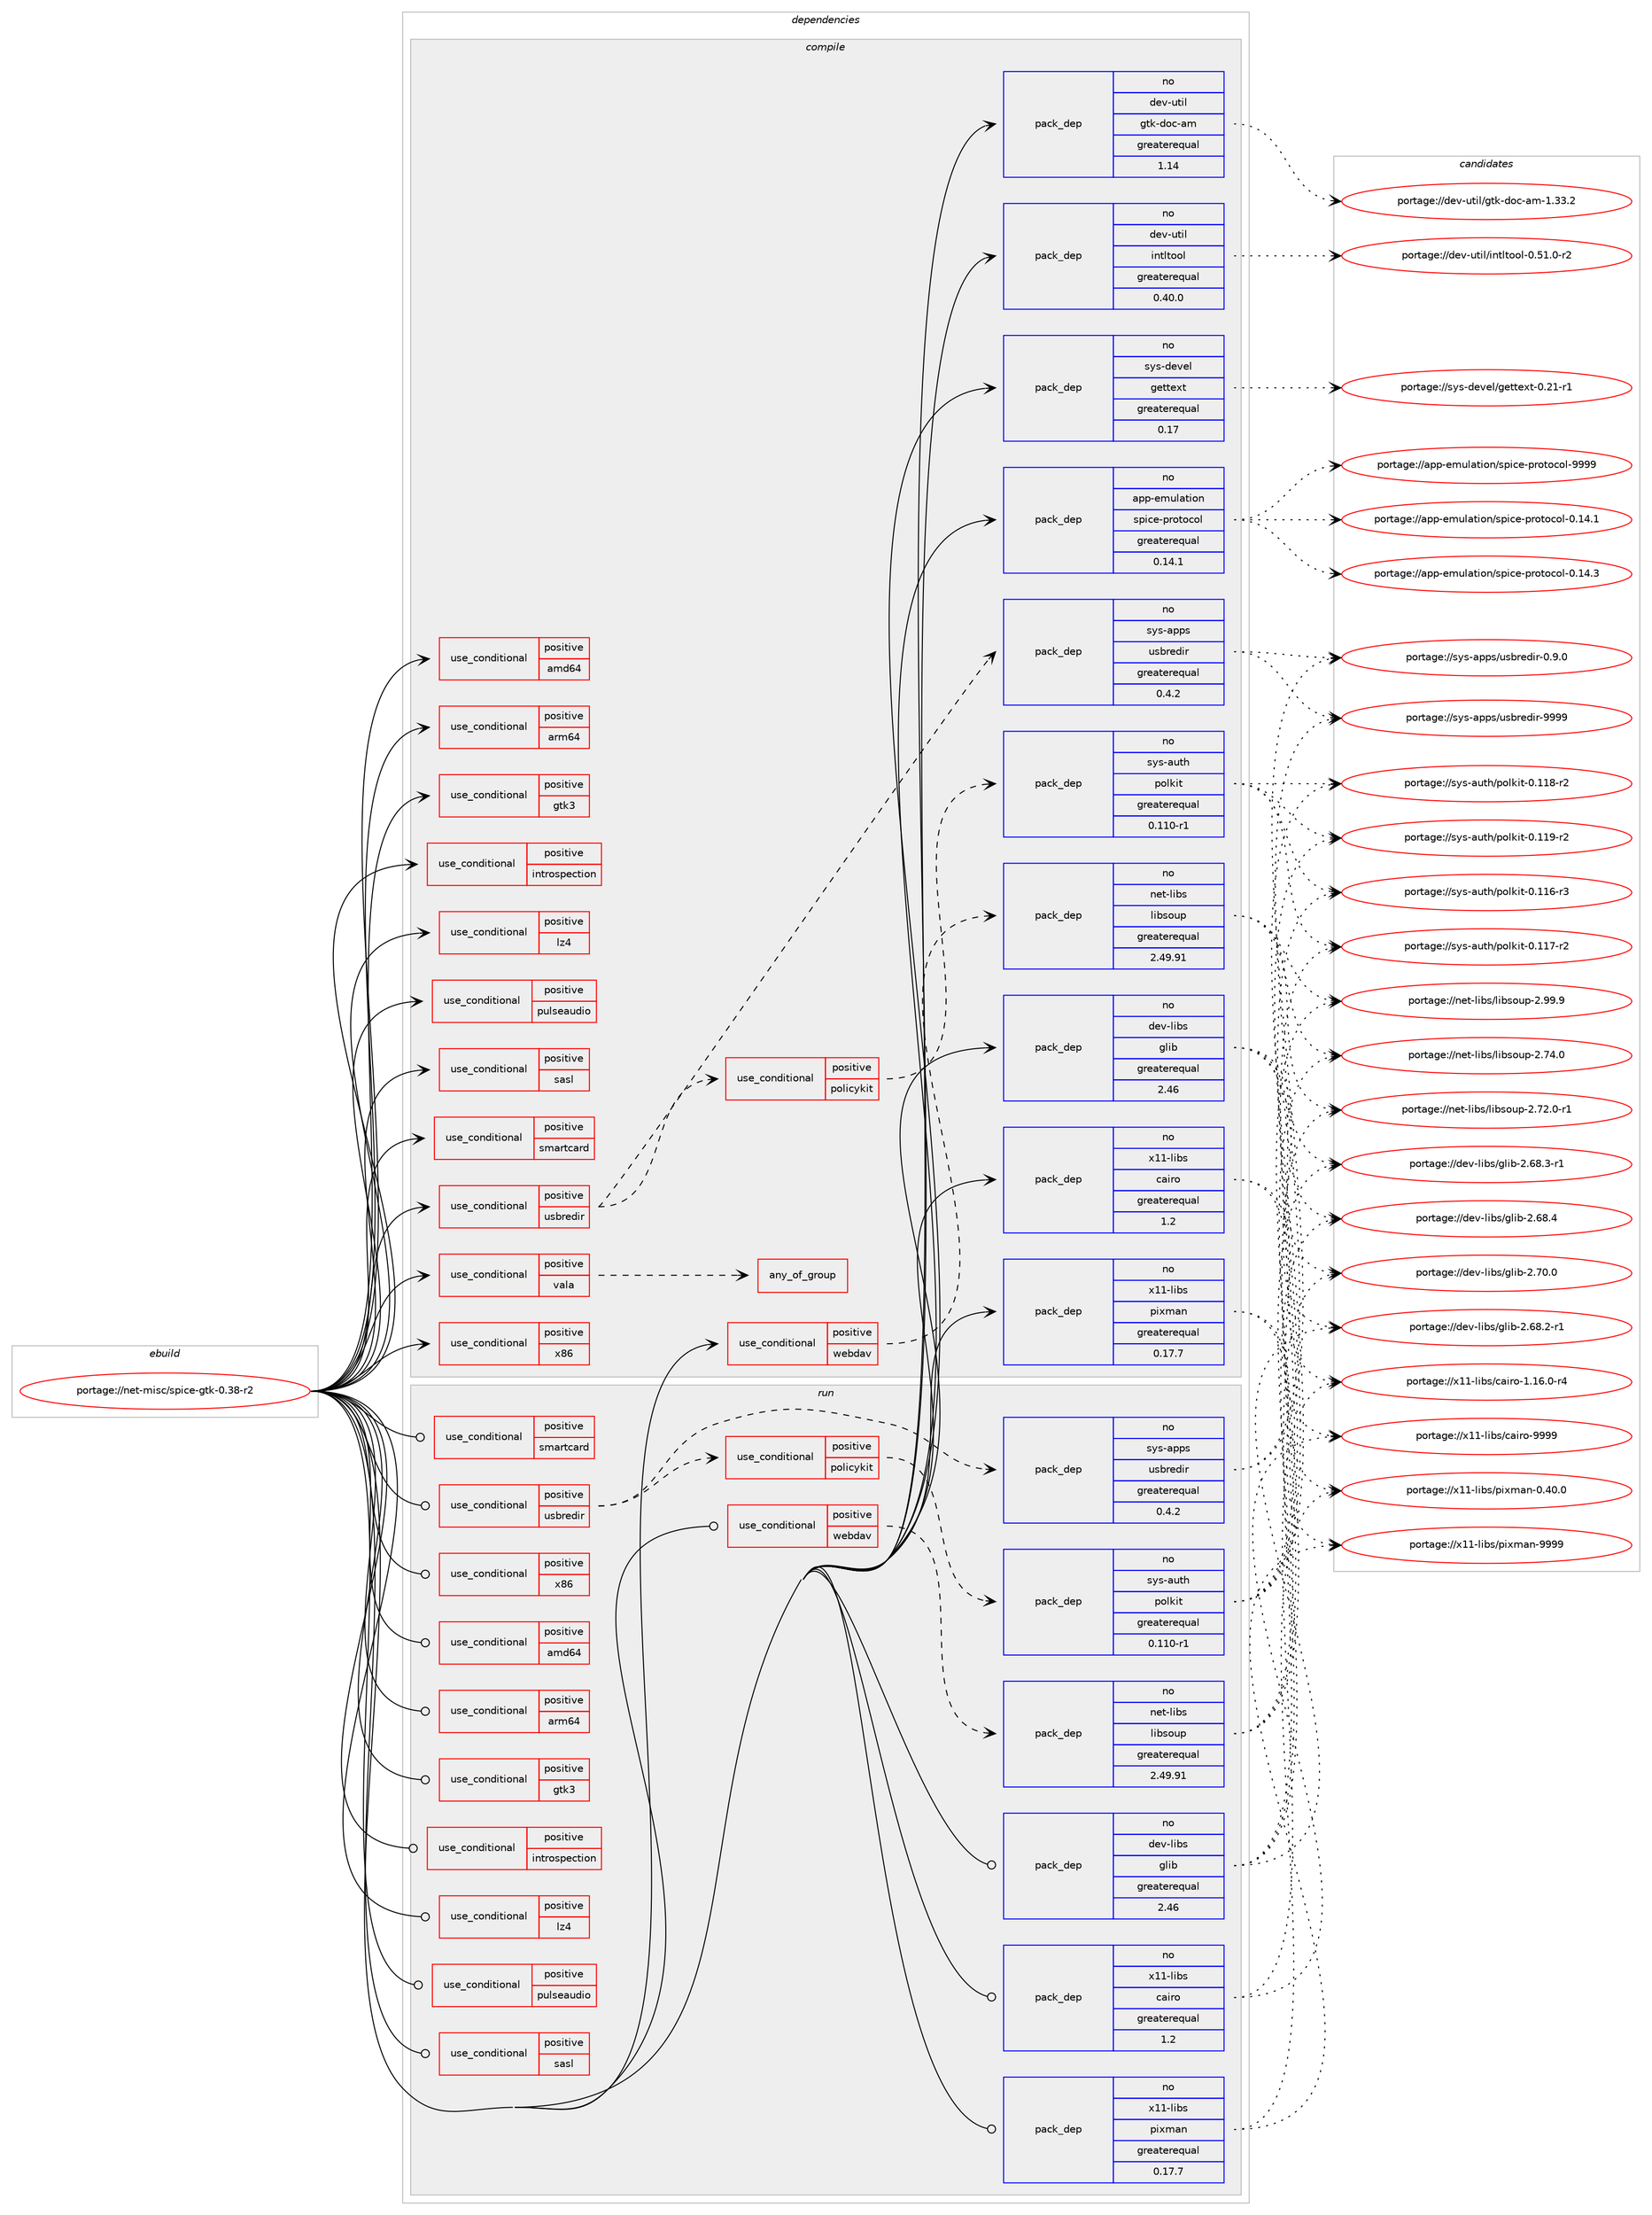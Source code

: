 digraph prolog {

# *************
# Graph options
# *************

newrank=true;
concentrate=true;
compound=true;
graph [rankdir=LR,fontname=Helvetica,fontsize=10,ranksep=1.5];#, ranksep=2.5, nodesep=0.2];
edge  [arrowhead=vee];
node  [fontname=Helvetica,fontsize=10];

# **********
# The ebuild
# **********

subgraph cluster_leftcol {
color=gray;
rank=same;
label=<<i>ebuild</i>>;
id [label="portage://net-misc/spice-gtk-0.38-r2", color=red, width=4, href="../net-misc/spice-gtk-0.38-r2.svg"];
}

# ****************
# The dependencies
# ****************

subgraph cluster_midcol {
color=gray;
label=<<i>dependencies</i>>;
subgraph cluster_compile {
fillcolor="#eeeeee";
style=filled;
label=<<i>compile</i>>;
subgraph cond167 {
dependency294 [label=<<TABLE BORDER="0" CELLBORDER="1" CELLSPACING="0" CELLPADDING="4"><TR><TD ROWSPAN="3" CELLPADDING="10">use_conditional</TD></TR><TR><TD>positive</TD></TR><TR><TD>amd64</TD></TR></TABLE>>, shape=none, color=red];
# *** BEGIN UNKNOWN DEPENDENCY TYPE (TODO) ***
# dependency294 -> package_dependency(portage://net-misc/spice-gtk-0.38-r2,install,no,x11-libs,libva,none,[,,],any_same_slot,[])
# *** END UNKNOWN DEPENDENCY TYPE (TODO) ***

}
id:e -> dependency294:w [weight=20,style="solid",arrowhead="vee"];
subgraph cond168 {
dependency295 [label=<<TABLE BORDER="0" CELLBORDER="1" CELLSPACING="0" CELLPADDING="4"><TR><TD ROWSPAN="3" CELLPADDING="10">use_conditional</TD></TR><TR><TD>positive</TD></TR><TR><TD>arm64</TD></TR></TABLE>>, shape=none, color=red];
# *** BEGIN UNKNOWN DEPENDENCY TYPE (TODO) ***
# dependency295 -> package_dependency(portage://net-misc/spice-gtk-0.38-r2,install,no,x11-libs,libva,none,[,,],any_same_slot,[])
# *** END UNKNOWN DEPENDENCY TYPE (TODO) ***

}
id:e -> dependency295:w [weight=20,style="solid",arrowhead="vee"];
subgraph cond169 {
dependency296 [label=<<TABLE BORDER="0" CELLBORDER="1" CELLSPACING="0" CELLPADDING="4"><TR><TD ROWSPAN="3" CELLPADDING="10">use_conditional</TD></TR><TR><TD>positive</TD></TR><TR><TD>gtk3</TD></TR></TABLE>>, shape=none, color=red];
# *** BEGIN UNKNOWN DEPENDENCY TYPE (TODO) ***
# dependency296 -> package_dependency(portage://net-misc/spice-gtk-0.38-r2,install,no,x11-libs,gtk+,none,[,,],[slot(3)],[use(optenable(introspection),none)])
# *** END UNKNOWN DEPENDENCY TYPE (TODO) ***

}
id:e -> dependency296:w [weight=20,style="solid",arrowhead="vee"];
subgraph cond170 {
dependency297 [label=<<TABLE BORDER="0" CELLBORDER="1" CELLSPACING="0" CELLPADDING="4"><TR><TD ROWSPAN="3" CELLPADDING="10">use_conditional</TD></TR><TR><TD>positive</TD></TR><TR><TD>introspection</TD></TR></TABLE>>, shape=none, color=red];
# *** BEGIN UNKNOWN DEPENDENCY TYPE (TODO) ***
# dependency297 -> package_dependency(portage://net-misc/spice-gtk-0.38-r2,install,no,dev-libs,gobject-introspection,none,[,,],[],[])
# *** END UNKNOWN DEPENDENCY TYPE (TODO) ***

}
id:e -> dependency297:w [weight=20,style="solid",arrowhead="vee"];
subgraph cond171 {
dependency298 [label=<<TABLE BORDER="0" CELLBORDER="1" CELLSPACING="0" CELLPADDING="4"><TR><TD ROWSPAN="3" CELLPADDING="10">use_conditional</TD></TR><TR><TD>positive</TD></TR><TR><TD>lz4</TD></TR></TABLE>>, shape=none, color=red];
# *** BEGIN UNKNOWN DEPENDENCY TYPE (TODO) ***
# dependency298 -> package_dependency(portage://net-misc/spice-gtk-0.38-r2,install,no,app-arch,lz4,none,[,,],[],[])
# *** END UNKNOWN DEPENDENCY TYPE (TODO) ***

}
id:e -> dependency298:w [weight=20,style="solid",arrowhead="vee"];
subgraph cond172 {
dependency299 [label=<<TABLE BORDER="0" CELLBORDER="1" CELLSPACING="0" CELLPADDING="4"><TR><TD ROWSPAN="3" CELLPADDING="10">use_conditional</TD></TR><TR><TD>positive</TD></TR><TR><TD>pulseaudio</TD></TR></TABLE>>, shape=none, color=red];
# *** BEGIN UNKNOWN DEPENDENCY TYPE (TODO) ***
# dependency299 -> package_dependency(portage://net-misc/spice-gtk-0.38-r2,install,no,media-plugins,gst-plugins-pulse,none,[,,],[slot(1.0)],[])
# *** END UNKNOWN DEPENDENCY TYPE (TODO) ***

}
id:e -> dependency299:w [weight=20,style="solid",arrowhead="vee"];
subgraph cond173 {
dependency300 [label=<<TABLE BORDER="0" CELLBORDER="1" CELLSPACING="0" CELLPADDING="4"><TR><TD ROWSPAN="3" CELLPADDING="10">use_conditional</TD></TR><TR><TD>positive</TD></TR><TR><TD>sasl</TD></TR></TABLE>>, shape=none, color=red];
# *** BEGIN UNKNOWN DEPENDENCY TYPE (TODO) ***
# dependency300 -> package_dependency(portage://net-misc/spice-gtk-0.38-r2,install,no,dev-libs,cyrus-sasl,none,[,,],[],[])
# *** END UNKNOWN DEPENDENCY TYPE (TODO) ***

}
id:e -> dependency300:w [weight=20,style="solid",arrowhead="vee"];
subgraph cond174 {
dependency301 [label=<<TABLE BORDER="0" CELLBORDER="1" CELLSPACING="0" CELLPADDING="4"><TR><TD ROWSPAN="3" CELLPADDING="10">use_conditional</TD></TR><TR><TD>positive</TD></TR><TR><TD>smartcard</TD></TR></TABLE>>, shape=none, color=red];
# *** BEGIN UNKNOWN DEPENDENCY TYPE (TODO) ***
# dependency301 -> package_dependency(portage://net-misc/spice-gtk-0.38-r2,install,no,app-emulation,qemu,none,[,,],[],[use(enable(smartcard),none)])
# *** END UNKNOWN DEPENDENCY TYPE (TODO) ***

}
id:e -> dependency301:w [weight=20,style="solid",arrowhead="vee"];
subgraph cond175 {
dependency302 [label=<<TABLE BORDER="0" CELLBORDER="1" CELLSPACING="0" CELLPADDING="4"><TR><TD ROWSPAN="3" CELLPADDING="10">use_conditional</TD></TR><TR><TD>positive</TD></TR><TR><TD>usbredir</TD></TR></TABLE>>, shape=none, color=red];
# *** BEGIN UNKNOWN DEPENDENCY TYPE (TODO) ***
# dependency302 -> package_dependency(portage://net-misc/spice-gtk-0.38-r2,install,no,sys-apps,hwids,none,[,,],[],[])
# *** END UNKNOWN DEPENDENCY TYPE (TODO) ***

subgraph pack124 {
dependency303 [label=<<TABLE BORDER="0" CELLBORDER="1" CELLSPACING="0" CELLPADDING="4" WIDTH="220"><TR><TD ROWSPAN="6" CELLPADDING="30">pack_dep</TD></TR><TR><TD WIDTH="110">no</TD></TR><TR><TD>sys-apps</TD></TR><TR><TD>usbredir</TD></TR><TR><TD>greaterequal</TD></TR><TR><TD>0.4.2</TD></TR></TABLE>>, shape=none, color=blue];
}
dependency302:e -> dependency303:w [weight=20,style="dashed",arrowhead="vee"];
# *** BEGIN UNKNOWN DEPENDENCY TYPE (TODO) ***
# dependency302 -> package_dependency(portage://net-misc/spice-gtk-0.38-r2,install,no,virtual,libusb,none,[,,],[slot(1)],[])
# *** END UNKNOWN DEPENDENCY TYPE (TODO) ***

subgraph cond176 {
dependency304 [label=<<TABLE BORDER="0" CELLBORDER="1" CELLSPACING="0" CELLPADDING="4"><TR><TD ROWSPAN="3" CELLPADDING="10">use_conditional</TD></TR><TR><TD>positive</TD></TR><TR><TD>policykit</TD></TR></TABLE>>, shape=none, color=red];
# *** BEGIN UNKNOWN DEPENDENCY TYPE (TODO) ***
# dependency304 -> package_dependency(portage://net-misc/spice-gtk-0.38-r2,install,no,sys-apps,acl,none,[,,],[],[])
# *** END UNKNOWN DEPENDENCY TYPE (TODO) ***

subgraph pack125 {
dependency305 [label=<<TABLE BORDER="0" CELLBORDER="1" CELLSPACING="0" CELLPADDING="4" WIDTH="220"><TR><TD ROWSPAN="6" CELLPADDING="30">pack_dep</TD></TR><TR><TD WIDTH="110">no</TD></TR><TR><TD>sys-auth</TD></TR><TR><TD>polkit</TD></TR><TR><TD>greaterequal</TD></TR><TR><TD>0.110-r1</TD></TR></TABLE>>, shape=none, color=blue];
}
dependency304:e -> dependency305:w [weight=20,style="dashed",arrowhead="vee"];
}
dependency302:e -> dependency304:w [weight=20,style="dashed",arrowhead="vee"];
}
id:e -> dependency302:w [weight=20,style="solid",arrowhead="vee"];
subgraph cond177 {
dependency306 [label=<<TABLE BORDER="0" CELLBORDER="1" CELLSPACING="0" CELLPADDING="4"><TR><TD ROWSPAN="3" CELLPADDING="10">use_conditional</TD></TR><TR><TD>positive</TD></TR><TR><TD>vala</TD></TR></TABLE>>, shape=none, color=red];
subgraph any5 {
dependency307 [label=<<TABLE BORDER="0" CELLBORDER="1" CELLSPACING="0" CELLPADDING="4"><TR><TD CELLPADDING="10">any_of_group</TD></TR></TABLE>>, shape=none, color=red];# *** BEGIN UNKNOWN DEPENDENCY TYPE (TODO) ***
# dependency307 -> package_dependency(portage://net-misc/spice-gtk-0.38-r2,install,no,dev-lang,vala,none,[,,],[slot(0.52)],[use(enable(vapigen),positive)])
# *** END UNKNOWN DEPENDENCY TYPE (TODO) ***

# *** BEGIN UNKNOWN DEPENDENCY TYPE (TODO) ***
# dependency307 -> package_dependency(portage://net-misc/spice-gtk-0.38-r2,install,no,dev-lang,vala,none,[,,],[slot(0.50)],[use(enable(vapigen),positive)])
# *** END UNKNOWN DEPENDENCY TYPE (TODO) ***

# *** BEGIN UNKNOWN DEPENDENCY TYPE (TODO) ***
# dependency307 -> package_dependency(portage://net-misc/spice-gtk-0.38-r2,install,no,dev-lang,vala,none,[,,],[slot(0.48)],[use(enable(vapigen),positive)])
# *** END UNKNOWN DEPENDENCY TYPE (TODO) ***

# *** BEGIN UNKNOWN DEPENDENCY TYPE (TODO) ***
# dependency307 -> package_dependency(portage://net-misc/spice-gtk-0.38-r2,install,no,dev-lang,vala,none,[,,],[slot(0.46)],[use(enable(vapigen),positive)])
# *** END UNKNOWN DEPENDENCY TYPE (TODO) ***

# *** BEGIN UNKNOWN DEPENDENCY TYPE (TODO) ***
# dependency307 -> package_dependency(portage://net-misc/spice-gtk-0.38-r2,install,no,dev-lang,vala,none,[,,],[slot(0.44)],[use(enable(vapigen),positive)])
# *** END UNKNOWN DEPENDENCY TYPE (TODO) ***

}
dependency306:e -> dependency307:w [weight=20,style="dashed",arrowhead="vee"];
}
id:e -> dependency306:w [weight=20,style="solid",arrowhead="vee"];
subgraph cond178 {
dependency308 [label=<<TABLE BORDER="0" CELLBORDER="1" CELLSPACING="0" CELLPADDING="4"><TR><TD ROWSPAN="3" CELLPADDING="10">use_conditional</TD></TR><TR><TD>positive</TD></TR><TR><TD>webdav</TD></TR></TABLE>>, shape=none, color=red];
# *** BEGIN UNKNOWN DEPENDENCY TYPE (TODO) ***
# dependency308 -> package_dependency(portage://net-misc/spice-gtk-0.38-r2,install,no,net-libs,phodav,none,[,,],[slot(2.0)],[])
# *** END UNKNOWN DEPENDENCY TYPE (TODO) ***

subgraph pack126 {
dependency309 [label=<<TABLE BORDER="0" CELLBORDER="1" CELLSPACING="0" CELLPADDING="4" WIDTH="220"><TR><TD ROWSPAN="6" CELLPADDING="30">pack_dep</TD></TR><TR><TD WIDTH="110">no</TD></TR><TR><TD>net-libs</TD></TR><TR><TD>libsoup</TD></TR><TR><TD>greaterequal</TD></TR><TR><TD>2.49.91</TD></TR></TABLE>>, shape=none, color=blue];
}
dependency308:e -> dependency309:w [weight=20,style="dashed",arrowhead="vee"];
}
id:e -> dependency308:w [weight=20,style="solid",arrowhead="vee"];
subgraph cond179 {
dependency310 [label=<<TABLE BORDER="0" CELLBORDER="1" CELLSPACING="0" CELLPADDING="4"><TR><TD ROWSPAN="3" CELLPADDING="10">use_conditional</TD></TR><TR><TD>positive</TD></TR><TR><TD>x86</TD></TR></TABLE>>, shape=none, color=red];
# *** BEGIN UNKNOWN DEPENDENCY TYPE (TODO) ***
# dependency310 -> package_dependency(portage://net-misc/spice-gtk-0.38-r2,install,no,x11-libs,libva,none,[,,],any_same_slot,[])
# *** END UNKNOWN DEPENDENCY TYPE (TODO) ***

}
id:e -> dependency310:w [weight=20,style="solid",arrowhead="vee"];
subgraph pack127 {
dependency311 [label=<<TABLE BORDER="0" CELLBORDER="1" CELLSPACING="0" CELLPADDING="4" WIDTH="220"><TR><TD ROWSPAN="6" CELLPADDING="30">pack_dep</TD></TR><TR><TD WIDTH="110">no</TD></TR><TR><TD>app-emulation</TD></TR><TR><TD>spice-protocol</TD></TR><TR><TD>greaterequal</TD></TR><TR><TD>0.14.1</TD></TR></TABLE>>, shape=none, color=blue];
}
id:e -> dependency311:w [weight=20,style="solid",arrowhead="vee"];
subgraph pack128 {
dependency312 [label=<<TABLE BORDER="0" CELLBORDER="1" CELLSPACING="0" CELLPADDING="4" WIDTH="220"><TR><TD ROWSPAN="6" CELLPADDING="30">pack_dep</TD></TR><TR><TD WIDTH="110">no</TD></TR><TR><TD>dev-libs</TD></TR><TR><TD>glib</TD></TR><TR><TD>greaterequal</TD></TR><TR><TD>2.46</TD></TR></TABLE>>, shape=none, color=blue];
}
id:e -> dependency312:w [weight=20,style="solid",arrowhead="vee"];
# *** BEGIN UNKNOWN DEPENDENCY TYPE (TODO) ***
# id -> package_dependency(portage://net-misc/spice-gtk-0.38-r2,install,no,dev-libs,json-glib,none,[,,],[slot(0),equal],[])
# *** END UNKNOWN DEPENDENCY TYPE (TODO) ***

# *** BEGIN UNKNOWN DEPENDENCY TYPE (TODO) ***
# id -> package_dependency(portage://net-misc/spice-gtk-0.38-r2,install,no,dev-libs,openssl,none,[,,],[slot(0),equal],[])
# *** END UNKNOWN DEPENDENCY TYPE (TODO) ***

# *** BEGIN UNKNOWN DEPENDENCY TYPE (TODO) ***
# id -> package_dependency(portage://net-misc/spice-gtk-0.38-r2,install,no,dev-perl,Text-CSV,none,[,,],[],[])
# *** END UNKNOWN DEPENDENCY TYPE (TODO) ***

# *** BEGIN UNKNOWN DEPENDENCY TYPE (TODO) ***
# id -> package_dependency(portage://net-misc/spice-gtk-0.38-r2,install,no,dev-util,glib-utils,none,[,,],[],[])
# *** END UNKNOWN DEPENDENCY TYPE (TODO) ***

subgraph pack129 {
dependency313 [label=<<TABLE BORDER="0" CELLBORDER="1" CELLSPACING="0" CELLPADDING="4" WIDTH="220"><TR><TD ROWSPAN="6" CELLPADDING="30">pack_dep</TD></TR><TR><TD WIDTH="110">no</TD></TR><TR><TD>dev-util</TD></TR><TR><TD>gtk-doc-am</TD></TR><TR><TD>greaterequal</TD></TR><TR><TD>1.14</TD></TR></TABLE>>, shape=none, color=blue];
}
id:e -> dependency313:w [weight=20,style="solid",arrowhead="vee"];
subgraph pack130 {
dependency314 [label=<<TABLE BORDER="0" CELLBORDER="1" CELLSPACING="0" CELLPADDING="4" WIDTH="220"><TR><TD ROWSPAN="6" CELLPADDING="30">pack_dep</TD></TR><TR><TD WIDTH="110">no</TD></TR><TR><TD>dev-util</TD></TR><TR><TD>intltool</TD></TR><TR><TD>greaterequal</TD></TR><TR><TD>0.40.0</TD></TR></TABLE>>, shape=none, color=blue];
}
id:e -> dependency314:w [weight=20,style="solid",arrowhead="vee"];
# *** BEGIN UNKNOWN DEPENDENCY TYPE (TODO) ***
# id -> package_dependency(portage://net-misc/spice-gtk-0.38-r2,install,no,media-libs,gst-plugins-base,none,[,,],[slot(1.0)],[])
# *** END UNKNOWN DEPENDENCY TYPE (TODO) ***

# *** BEGIN UNKNOWN DEPENDENCY TYPE (TODO) ***
# id -> package_dependency(portage://net-misc/spice-gtk-0.38-r2,install,no,media-libs,gst-plugins-good,none,[,,],[slot(1.0)],[])
# *** END UNKNOWN DEPENDENCY TYPE (TODO) ***

# *** BEGIN UNKNOWN DEPENDENCY TYPE (TODO) ***
# id -> package_dependency(portage://net-misc/spice-gtk-0.38-r2,install,no,media-libs,gstreamer,none,[,,],[slot(1.0)],[use(optenable(introspection),none)])
# *** END UNKNOWN DEPENDENCY TYPE (TODO) ***

# *** BEGIN UNKNOWN DEPENDENCY TYPE (TODO) ***
# id -> package_dependency(portage://net-misc/spice-gtk-0.38-r2,install,no,media-libs,opus,none,[,,],[],[])
# *** END UNKNOWN DEPENDENCY TYPE (TODO) ***

subgraph pack131 {
dependency315 [label=<<TABLE BORDER="0" CELLBORDER="1" CELLSPACING="0" CELLPADDING="4" WIDTH="220"><TR><TD ROWSPAN="6" CELLPADDING="30">pack_dep</TD></TR><TR><TD WIDTH="110">no</TD></TR><TR><TD>sys-devel</TD></TR><TR><TD>gettext</TD></TR><TR><TD>greaterequal</TD></TR><TR><TD>0.17</TD></TR></TABLE>>, shape=none, color=blue];
}
id:e -> dependency315:w [weight=20,style="solid",arrowhead="vee"];
# *** BEGIN UNKNOWN DEPENDENCY TYPE (TODO) ***
# id -> package_dependency(portage://net-misc/spice-gtk-0.38-r2,install,no,sys-libs,zlib,none,[,,],[],[])
# *** END UNKNOWN DEPENDENCY TYPE (TODO) ***

# *** BEGIN UNKNOWN DEPENDENCY TYPE (TODO) ***
# id -> package_dependency(portage://net-misc/spice-gtk-0.38-r2,install,no,virtual,jpeg,none,[,,],[slot(0),equal],[])
# *** END UNKNOWN DEPENDENCY TYPE (TODO) ***

# *** BEGIN UNKNOWN DEPENDENCY TYPE (TODO) ***
# id -> package_dependency(portage://net-misc/spice-gtk-0.38-r2,install,no,virtual,pkgconfig,none,[,,],[],[])
# *** END UNKNOWN DEPENDENCY TYPE (TODO) ***

subgraph pack132 {
dependency316 [label=<<TABLE BORDER="0" CELLBORDER="1" CELLSPACING="0" CELLPADDING="4" WIDTH="220"><TR><TD ROWSPAN="6" CELLPADDING="30">pack_dep</TD></TR><TR><TD WIDTH="110">no</TD></TR><TR><TD>x11-libs</TD></TR><TR><TD>cairo</TD></TR><TR><TD>greaterequal</TD></TR><TR><TD>1.2</TD></TR></TABLE>>, shape=none, color=blue];
}
id:e -> dependency316:w [weight=20,style="solid",arrowhead="vee"];
subgraph pack133 {
dependency317 [label=<<TABLE BORDER="0" CELLBORDER="1" CELLSPACING="0" CELLPADDING="4" WIDTH="220"><TR><TD ROWSPAN="6" CELLPADDING="30">pack_dep</TD></TR><TR><TD WIDTH="110">no</TD></TR><TR><TD>x11-libs</TD></TR><TR><TD>pixman</TD></TR><TR><TD>greaterequal</TD></TR><TR><TD>0.17.7</TD></TR></TABLE>>, shape=none, color=blue];
}
id:e -> dependency317:w [weight=20,style="solid",arrowhead="vee"];
}
subgraph cluster_compileandrun {
fillcolor="#eeeeee";
style=filled;
label=<<i>compile and run</i>>;
}
subgraph cluster_run {
fillcolor="#eeeeee";
style=filled;
label=<<i>run</i>>;
subgraph cond180 {
dependency318 [label=<<TABLE BORDER="0" CELLBORDER="1" CELLSPACING="0" CELLPADDING="4"><TR><TD ROWSPAN="3" CELLPADDING="10">use_conditional</TD></TR><TR><TD>positive</TD></TR><TR><TD>amd64</TD></TR></TABLE>>, shape=none, color=red];
# *** BEGIN UNKNOWN DEPENDENCY TYPE (TODO) ***
# dependency318 -> package_dependency(portage://net-misc/spice-gtk-0.38-r2,run,no,x11-libs,libva,none,[,,],any_same_slot,[])
# *** END UNKNOWN DEPENDENCY TYPE (TODO) ***

}
id:e -> dependency318:w [weight=20,style="solid",arrowhead="odot"];
subgraph cond181 {
dependency319 [label=<<TABLE BORDER="0" CELLBORDER="1" CELLSPACING="0" CELLPADDING="4"><TR><TD ROWSPAN="3" CELLPADDING="10">use_conditional</TD></TR><TR><TD>positive</TD></TR><TR><TD>arm64</TD></TR></TABLE>>, shape=none, color=red];
# *** BEGIN UNKNOWN DEPENDENCY TYPE (TODO) ***
# dependency319 -> package_dependency(portage://net-misc/spice-gtk-0.38-r2,run,no,x11-libs,libva,none,[,,],any_same_slot,[])
# *** END UNKNOWN DEPENDENCY TYPE (TODO) ***

}
id:e -> dependency319:w [weight=20,style="solid",arrowhead="odot"];
subgraph cond182 {
dependency320 [label=<<TABLE BORDER="0" CELLBORDER="1" CELLSPACING="0" CELLPADDING="4"><TR><TD ROWSPAN="3" CELLPADDING="10">use_conditional</TD></TR><TR><TD>positive</TD></TR><TR><TD>gtk3</TD></TR></TABLE>>, shape=none, color=red];
# *** BEGIN UNKNOWN DEPENDENCY TYPE (TODO) ***
# dependency320 -> package_dependency(portage://net-misc/spice-gtk-0.38-r2,run,no,x11-libs,gtk+,none,[,,],[slot(3)],[use(optenable(introspection),none)])
# *** END UNKNOWN DEPENDENCY TYPE (TODO) ***

}
id:e -> dependency320:w [weight=20,style="solid",arrowhead="odot"];
subgraph cond183 {
dependency321 [label=<<TABLE BORDER="0" CELLBORDER="1" CELLSPACING="0" CELLPADDING="4"><TR><TD ROWSPAN="3" CELLPADDING="10">use_conditional</TD></TR><TR><TD>positive</TD></TR><TR><TD>introspection</TD></TR></TABLE>>, shape=none, color=red];
# *** BEGIN UNKNOWN DEPENDENCY TYPE (TODO) ***
# dependency321 -> package_dependency(portage://net-misc/spice-gtk-0.38-r2,run,no,dev-libs,gobject-introspection,none,[,,],[],[])
# *** END UNKNOWN DEPENDENCY TYPE (TODO) ***

}
id:e -> dependency321:w [weight=20,style="solid",arrowhead="odot"];
subgraph cond184 {
dependency322 [label=<<TABLE BORDER="0" CELLBORDER="1" CELLSPACING="0" CELLPADDING="4"><TR><TD ROWSPAN="3" CELLPADDING="10">use_conditional</TD></TR><TR><TD>positive</TD></TR><TR><TD>lz4</TD></TR></TABLE>>, shape=none, color=red];
# *** BEGIN UNKNOWN DEPENDENCY TYPE (TODO) ***
# dependency322 -> package_dependency(portage://net-misc/spice-gtk-0.38-r2,run,no,app-arch,lz4,none,[,,],[],[])
# *** END UNKNOWN DEPENDENCY TYPE (TODO) ***

}
id:e -> dependency322:w [weight=20,style="solid",arrowhead="odot"];
subgraph cond185 {
dependency323 [label=<<TABLE BORDER="0" CELLBORDER="1" CELLSPACING="0" CELLPADDING="4"><TR><TD ROWSPAN="3" CELLPADDING="10">use_conditional</TD></TR><TR><TD>positive</TD></TR><TR><TD>pulseaudio</TD></TR></TABLE>>, shape=none, color=red];
# *** BEGIN UNKNOWN DEPENDENCY TYPE (TODO) ***
# dependency323 -> package_dependency(portage://net-misc/spice-gtk-0.38-r2,run,no,media-plugins,gst-plugins-pulse,none,[,,],[slot(1.0)],[])
# *** END UNKNOWN DEPENDENCY TYPE (TODO) ***

}
id:e -> dependency323:w [weight=20,style="solid",arrowhead="odot"];
subgraph cond186 {
dependency324 [label=<<TABLE BORDER="0" CELLBORDER="1" CELLSPACING="0" CELLPADDING="4"><TR><TD ROWSPAN="3" CELLPADDING="10">use_conditional</TD></TR><TR><TD>positive</TD></TR><TR><TD>sasl</TD></TR></TABLE>>, shape=none, color=red];
# *** BEGIN UNKNOWN DEPENDENCY TYPE (TODO) ***
# dependency324 -> package_dependency(portage://net-misc/spice-gtk-0.38-r2,run,no,dev-libs,cyrus-sasl,none,[,,],[],[])
# *** END UNKNOWN DEPENDENCY TYPE (TODO) ***

}
id:e -> dependency324:w [weight=20,style="solid",arrowhead="odot"];
subgraph cond187 {
dependency325 [label=<<TABLE BORDER="0" CELLBORDER="1" CELLSPACING="0" CELLPADDING="4"><TR><TD ROWSPAN="3" CELLPADDING="10">use_conditional</TD></TR><TR><TD>positive</TD></TR><TR><TD>smartcard</TD></TR></TABLE>>, shape=none, color=red];
# *** BEGIN UNKNOWN DEPENDENCY TYPE (TODO) ***
# dependency325 -> package_dependency(portage://net-misc/spice-gtk-0.38-r2,run,no,app-emulation,qemu,none,[,,],[],[use(enable(smartcard),none)])
# *** END UNKNOWN DEPENDENCY TYPE (TODO) ***

}
id:e -> dependency325:w [weight=20,style="solid",arrowhead="odot"];
subgraph cond188 {
dependency326 [label=<<TABLE BORDER="0" CELLBORDER="1" CELLSPACING="0" CELLPADDING="4"><TR><TD ROWSPAN="3" CELLPADDING="10">use_conditional</TD></TR><TR><TD>positive</TD></TR><TR><TD>usbredir</TD></TR></TABLE>>, shape=none, color=red];
# *** BEGIN UNKNOWN DEPENDENCY TYPE (TODO) ***
# dependency326 -> package_dependency(portage://net-misc/spice-gtk-0.38-r2,run,no,sys-apps,hwids,none,[,,],[],[])
# *** END UNKNOWN DEPENDENCY TYPE (TODO) ***

subgraph pack134 {
dependency327 [label=<<TABLE BORDER="0" CELLBORDER="1" CELLSPACING="0" CELLPADDING="4" WIDTH="220"><TR><TD ROWSPAN="6" CELLPADDING="30">pack_dep</TD></TR><TR><TD WIDTH="110">no</TD></TR><TR><TD>sys-apps</TD></TR><TR><TD>usbredir</TD></TR><TR><TD>greaterequal</TD></TR><TR><TD>0.4.2</TD></TR></TABLE>>, shape=none, color=blue];
}
dependency326:e -> dependency327:w [weight=20,style="dashed",arrowhead="vee"];
# *** BEGIN UNKNOWN DEPENDENCY TYPE (TODO) ***
# dependency326 -> package_dependency(portage://net-misc/spice-gtk-0.38-r2,run,no,virtual,libusb,none,[,,],[slot(1)],[])
# *** END UNKNOWN DEPENDENCY TYPE (TODO) ***

subgraph cond189 {
dependency328 [label=<<TABLE BORDER="0" CELLBORDER="1" CELLSPACING="0" CELLPADDING="4"><TR><TD ROWSPAN="3" CELLPADDING="10">use_conditional</TD></TR><TR><TD>positive</TD></TR><TR><TD>policykit</TD></TR></TABLE>>, shape=none, color=red];
# *** BEGIN UNKNOWN DEPENDENCY TYPE (TODO) ***
# dependency328 -> package_dependency(portage://net-misc/spice-gtk-0.38-r2,run,no,sys-apps,acl,none,[,,],[],[])
# *** END UNKNOWN DEPENDENCY TYPE (TODO) ***

subgraph pack135 {
dependency329 [label=<<TABLE BORDER="0" CELLBORDER="1" CELLSPACING="0" CELLPADDING="4" WIDTH="220"><TR><TD ROWSPAN="6" CELLPADDING="30">pack_dep</TD></TR><TR><TD WIDTH="110">no</TD></TR><TR><TD>sys-auth</TD></TR><TR><TD>polkit</TD></TR><TR><TD>greaterequal</TD></TR><TR><TD>0.110-r1</TD></TR></TABLE>>, shape=none, color=blue];
}
dependency328:e -> dependency329:w [weight=20,style="dashed",arrowhead="vee"];
}
dependency326:e -> dependency328:w [weight=20,style="dashed",arrowhead="vee"];
}
id:e -> dependency326:w [weight=20,style="solid",arrowhead="odot"];
subgraph cond190 {
dependency330 [label=<<TABLE BORDER="0" CELLBORDER="1" CELLSPACING="0" CELLPADDING="4"><TR><TD ROWSPAN="3" CELLPADDING="10">use_conditional</TD></TR><TR><TD>positive</TD></TR><TR><TD>webdav</TD></TR></TABLE>>, shape=none, color=red];
# *** BEGIN UNKNOWN DEPENDENCY TYPE (TODO) ***
# dependency330 -> package_dependency(portage://net-misc/spice-gtk-0.38-r2,run,no,net-libs,phodav,none,[,,],[slot(2.0)],[])
# *** END UNKNOWN DEPENDENCY TYPE (TODO) ***

subgraph pack136 {
dependency331 [label=<<TABLE BORDER="0" CELLBORDER="1" CELLSPACING="0" CELLPADDING="4" WIDTH="220"><TR><TD ROWSPAN="6" CELLPADDING="30">pack_dep</TD></TR><TR><TD WIDTH="110">no</TD></TR><TR><TD>net-libs</TD></TR><TR><TD>libsoup</TD></TR><TR><TD>greaterequal</TD></TR><TR><TD>2.49.91</TD></TR></TABLE>>, shape=none, color=blue];
}
dependency330:e -> dependency331:w [weight=20,style="dashed",arrowhead="vee"];
}
id:e -> dependency330:w [weight=20,style="solid",arrowhead="odot"];
subgraph cond191 {
dependency332 [label=<<TABLE BORDER="0" CELLBORDER="1" CELLSPACING="0" CELLPADDING="4"><TR><TD ROWSPAN="3" CELLPADDING="10">use_conditional</TD></TR><TR><TD>positive</TD></TR><TR><TD>x86</TD></TR></TABLE>>, shape=none, color=red];
# *** BEGIN UNKNOWN DEPENDENCY TYPE (TODO) ***
# dependency332 -> package_dependency(portage://net-misc/spice-gtk-0.38-r2,run,no,x11-libs,libva,none,[,,],any_same_slot,[])
# *** END UNKNOWN DEPENDENCY TYPE (TODO) ***

}
id:e -> dependency332:w [weight=20,style="solid",arrowhead="odot"];
subgraph pack137 {
dependency333 [label=<<TABLE BORDER="0" CELLBORDER="1" CELLSPACING="0" CELLPADDING="4" WIDTH="220"><TR><TD ROWSPAN="6" CELLPADDING="30">pack_dep</TD></TR><TR><TD WIDTH="110">no</TD></TR><TR><TD>dev-libs</TD></TR><TR><TD>glib</TD></TR><TR><TD>greaterequal</TD></TR><TR><TD>2.46</TD></TR></TABLE>>, shape=none, color=blue];
}
id:e -> dependency333:w [weight=20,style="solid",arrowhead="odot"];
# *** BEGIN UNKNOWN DEPENDENCY TYPE (TODO) ***
# id -> package_dependency(portage://net-misc/spice-gtk-0.38-r2,run,no,dev-libs,json-glib,none,[,,],[slot(0),equal],[])
# *** END UNKNOWN DEPENDENCY TYPE (TODO) ***

# *** BEGIN UNKNOWN DEPENDENCY TYPE (TODO) ***
# id -> package_dependency(portage://net-misc/spice-gtk-0.38-r2,run,no,dev-libs,openssl,none,[,,],[slot(0),equal],[])
# *** END UNKNOWN DEPENDENCY TYPE (TODO) ***

# *** BEGIN UNKNOWN DEPENDENCY TYPE (TODO) ***
# id -> package_dependency(portage://net-misc/spice-gtk-0.38-r2,run,no,media-libs,gst-plugins-base,none,[,,],[slot(1.0)],[])
# *** END UNKNOWN DEPENDENCY TYPE (TODO) ***

# *** BEGIN UNKNOWN DEPENDENCY TYPE (TODO) ***
# id -> package_dependency(portage://net-misc/spice-gtk-0.38-r2,run,no,media-libs,gst-plugins-good,none,[,,],[slot(1.0)],[])
# *** END UNKNOWN DEPENDENCY TYPE (TODO) ***

# *** BEGIN UNKNOWN DEPENDENCY TYPE (TODO) ***
# id -> package_dependency(portage://net-misc/spice-gtk-0.38-r2,run,no,media-libs,gstreamer,none,[,,],[slot(1.0)],[use(optenable(introspection),none)])
# *** END UNKNOWN DEPENDENCY TYPE (TODO) ***

# *** BEGIN UNKNOWN DEPENDENCY TYPE (TODO) ***
# id -> package_dependency(portage://net-misc/spice-gtk-0.38-r2,run,no,media-libs,opus,none,[,,],[],[])
# *** END UNKNOWN DEPENDENCY TYPE (TODO) ***

# *** BEGIN UNKNOWN DEPENDENCY TYPE (TODO) ***
# id -> package_dependency(portage://net-misc/spice-gtk-0.38-r2,run,no,sys-libs,zlib,none,[,,],[],[])
# *** END UNKNOWN DEPENDENCY TYPE (TODO) ***

# *** BEGIN UNKNOWN DEPENDENCY TYPE (TODO) ***
# id -> package_dependency(portage://net-misc/spice-gtk-0.38-r2,run,no,virtual,jpeg,none,[,,],[slot(0),equal],[])
# *** END UNKNOWN DEPENDENCY TYPE (TODO) ***

subgraph pack138 {
dependency334 [label=<<TABLE BORDER="0" CELLBORDER="1" CELLSPACING="0" CELLPADDING="4" WIDTH="220"><TR><TD ROWSPAN="6" CELLPADDING="30">pack_dep</TD></TR><TR><TD WIDTH="110">no</TD></TR><TR><TD>x11-libs</TD></TR><TR><TD>cairo</TD></TR><TR><TD>greaterequal</TD></TR><TR><TD>1.2</TD></TR></TABLE>>, shape=none, color=blue];
}
id:e -> dependency334:w [weight=20,style="solid",arrowhead="odot"];
subgraph pack139 {
dependency335 [label=<<TABLE BORDER="0" CELLBORDER="1" CELLSPACING="0" CELLPADDING="4" WIDTH="220"><TR><TD ROWSPAN="6" CELLPADDING="30">pack_dep</TD></TR><TR><TD WIDTH="110">no</TD></TR><TR><TD>x11-libs</TD></TR><TR><TD>pixman</TD></TR><TR><TD>greaterequal</TD></TR><TR><TD>0.17.7</TD></TR></TABLE>>, shape=none, color=blue];
}
id:e -> dependency335:w [weight=20,style="solid",arrowhead="odot"];
}
}

# **************
# The candidates
# **************

subgraph cluster_choices {
rank=same;
color=gray;
label=<<i>candidates</i>>;

subgraph choice124 {
color=black;
nodesep=1;
choice11512111545971121121154711711598114101100105114454846574648 [label="portage://sys-apps/usbredir-0.9.0", color=red, width=4,href="../sys-apps/usbredir-0.9.0.svg"];
choice115121115459711211211547117115981141011001051144557575757 [label="portage://sys-apps/usbredir-9999", color=red, width=4,href="../sys-apps/usbredir-9999.svg"];
dependency303:e -> choice11512111545971121121154711711598114101100105114454846574648:w [style=dotted,weight="100"];
dependency303:e -> choice115121115459711211211547117115981141011001051144557575757:w [style=dotted,weight="100"];
}
subgraph choice125 {
color=black;
nodesep=1;
choice1151211154597117116104471121111081071051164548464949544511451 [label="portage://sys-auth/polkit-0.116-r3", color=red, width=4,href="../sys-auth/polkit-0.116-r3.svg"];
choice1151211154597117116104471121111081071051164548464949554511450 [label="portage://sys-auth/polkit-0.117-r2", color=red, width=4,href="../sys-auth/polkit-0.117-r2.svg"];
choice1151211154597117116104471121111081071051164548464949564511450 [label="portage://sys-auth/polkit-0.118-r2", color=red, width=4,href="../sys-auth/polkit-0.118-r2.svg"];
choice1151211154597117116104471121111081071051164548464949574511450 [label="portage://sys-auth/polkit-0.119-r2", color=red, width=4,href="../sys-auth/polkit-0.119-r2.svg"];
dependency305:e -> choice1151211154597117116104471121111081071051164548464949544511451:w [style=dotted,weight="100"];
dependency305:e -> choice1151211154597117116104471121111081071051164548464949554511450:w [style=dotted,weight="100"];
dependency305:e -> choice1151211154597117116104471121111081071051164548464949564511450:w [style=dotted,weight="100"];
dependency305:e -> choice1151211154597117116104471121111081071051164548464949574511450:w [style=dotted,weight="100"];
}
subgraph choice126 {
color=black;
nodesep=1;
choice11010111645108105981154710810598115111117112455046555046484511449 [label="portage://net-libs/libsoup-2.72.0-r1", color=red, width=4,href="../net-libs/libsoup-2.72.0-r1.svg"];
choice1101011164510810598115471081059811511111711245504655524648 [label="portage://net-libs/libsoup-2.74.0", color=red, width=4,href="../net-libs/libsoup-2.74.0.svg"];
choice1101011164510810598115471081059811511111711245504657574657 [label="portage://net-libs/libsoup-2.99.9", color=red, width=4,href="../net-libs/libsoup-2.99.9.svg"];
dependency309:e -> choice11010111645108105981154710810598115111117112455046555046484511449:w [style=dotted,weight="100"];
dependency309:e -> choice1101011164510810598115471081059811511111711245504655524648:w [style=dotted,weight="100"];
dependency309:e -> choice1101011164510810598115471081059811511111711245504657574657:w [style=dotted,weight="100"];
}
subgraph choice127 {
color=black;
nodesep=1;
choice9711211245101109117108971161051111104711511210599101451121141111161119911110845484649524649 [label="portage://app-emulation/spice-protocol-0.14.1", color=red, width=4,href="../app-emulation/spice-protocol-0.14.1.svg"];
choice9711211245101109117108971161051111104711511210599101451121141111161119911110845484649524651 [label="portage://app-emulation/spice-protocol-0.14.3", color=red, width=4,href="../app-emulation/spice-protocol-0.14.3.svg"];
choice971121124510110911710897116105111110471151121059910145112114111116111991111084557575757 [label="portage://app-emulation/spice-protocol-9999", color=red, width=4,href="../app-emulation/spice-protocol-9999.svg"];
dependency311:e -> choice9711211245101109117108971161051111104711511210599101451121141111161119911110845484649524649:w [style=dotted,weight="100"];
dependency311:e -> choice9711211245101109117108971161051111104711511210599101451121141111161119911110845484649524651:w [style=dotted,weight="100"];
dependency311:e -> choice971121124510110911710897116105111110471151121059910145112114111116111991111084557575757:w [style=dotted,weight="100"];
}
subgraph choice128 {
color=black;
nodesep=1;
choice10010111845108105981154710310810598455046545646504511449 [label="portage://dev-libs/glib-2.68.2-r1", color=red, width=4,href="../dev-libs/glib-2.68.2-r1.svg"];
choice10010111845108105981154710310810598455046545646514511449 [label="portage://dev-libs/glib-2.68.3-r1", color=red, width=4,href="../dev-libs/glib-2.68.3-r1.svg"];
choice1001011184510810598115471031081059845504654564652 [label="portage://dev-libs/glib-2.68.4", color=red, width=4,href="../dev-libs/glib-2.68.4.svg"];
choice1001011184510810598115471031081059845504655484648 [label="portage://dev-libs/glib-2.70.0", color=red, width=4,href="../dev-libs/glib-2.70.0.svg"];
dependency312:e -> choice10010111845108105981154710310810598455046545646504511449:w [style=dotted,weight="100"];
dependency312:e -> choice10010111845108105981154710310810598455046545646514511449:w [style=dotted,weight="100"];
dependency312:e -> choice1001011184510810598115471031081059845504654564652:w [style=dotted,weight="100"];
dependency312:e -> choice1001011184510810598115471031081059845504655484648:w [style=dotted,weight="100"];
}
subgraph choice129 {
color=black;
nodesep=1;
choice10010111845117116105108471031161074510011199459710945494651514650 [label="portage://dev-util/gtk-doc-am-1.33.2", color=red, width=4,href="../dev-util/gtk-doc-am-1.33.2.svg"];
dependency313:e -> choice10010111845117116105108471031161074510011199459710945494651514650:w [style=dotted,weight="100"];
}
subgraph choice130 {
color=black;
nodesep=1;
choice1001011184511711610510847105110116108116111111108454846534946484511450 [label="portage://dev-util/intltool-0.51.0-r2", color=red, width=4,href="../dev-util/intltool-0.51.0-r2.svg"];
dependency314:e -> choice1001011184511711610510847105110116108116111111108454846534946484511450:w [style=dotted,weight="100"];
}
subgraph choice131 {
color=black;
nodesep=1;
choice115121115451001011181011084710310111611610112011645484650494511449 [label="portage://sys-devel/gettext-0.21-r1", color=red, width=4,href="../sys-devel/gettext-0.21-r1.svg"];
dependency315:e -> choice115121115451001011181011084710310111611610112011645484650494511449:w [style=dotted,weight="100"];
}
subgraph choice132 {
color=black;
nodesep=1;
choice12049494510810598115479997105114111454946495446484511452 [label="portage://x11-libs/cairo-1.16.0-r4", color=red, width=4,href="../x11-libs/cairo-1.16.0-r4.svg"];
choice120494945108105981154799971051141114557575757 [label="portage://x11-libs/cairo-9999", color=red, width=4,href="../x11-libs/cairo-9999.svg"];
dependency316:e -> choice12049494510810598115479997105114111454946495446484511452:w [style=dotted,weight="100"];
dependency316:e -> choice120494945108105981154799971051141114557575757:w [style=dotted,weight="100"];
}
subgraph choice133 {
color=black;
nodesep=1;
choice12049494510810598115471121051201099711045484652484648 [label="portage://x11-libs/pixman-0.40.0", color=red, width=4,href="../x11-libs/pixman-0.40.0.svg"];
choice1204949451081059811547112105120109971104557575757 [label="portage://x11-libs/pixman-9999", color=red, width=4,href="../x11-libs/pixman-9999.svg"];
dependency317:e -> choice12049494510810598115471121051201099711045484652484648:w [style=dotted,weight="100"];
dependency317:e -> choice1204949451081059811547112105120109971104557575757:w [style=dotted,weight="100"];
}
subgraph choice134 {
color=black;
nodesep=1;
choice11512111545971121121154711711598114101100105114454846574648 [label="portage://sys-apps/usbredir-0.9.0", color=red, width=4,href="../sys-apps/usbredir-0.9.0.svg"];
choice115121115459711211211547117115981141011001051144557575757 [label="portage://sys-apps/usbredir-9999", color=red, width=4,href="../sys-apps/usbredir-9999.svg"];
dependency327:e -> choice11512111545971121121154711711598114101100105114454846574648:w [style=dotted,weight="100"];
dependency327:e -> choice115121115459711211211547117115981141011001051144557575757:w [style=dotted,weight="100"];
}
subgraph choice135 {
color=black;
nodesep=1;
choice1151211154597117116104471121111081071051164548464949544511451 [label="portage://sys-auth/polkit-0.116-r3", color=red, width=4,href="../sys-auth/polkit-0.116-r3.svg"];
choice1151211154597117116104471121111081071051164548464949554511450 [label="portage://sys-auth/polkit-0.117-r2", color=red, width=4,href="../sys-auth/polkit-0.117-r2.svg"];
choice1151211154597117116104471121111081071051164548464949564511450 [label="portage://sys-auth/polkit-0.118-r2", color=red, width=4,href="../sys-auth/polkit-0.118-r2.svg"];
choice1151211154597117116104471121111081071051164548464949574511450 [label="portage://sys-auth/polkit-0.119-r2", color=red, width=4,href="../sys-auth/polkit-0.119-r2.svg"];
dependency329:e -> choice1151211154597117116104471121111081071051164548464949544511451:w [style=dotted,weight="100"];
dependency329:e -> choice1151211154597117116104471121111081071051164548464949554511450:w [style=dotted,weight="100"];
dependency329:e -> choice1151211154597117116104471121111081071051164548464949564511450:w [style=dotted,weight="100"];
dependency329:e -> choice1151211154597117116104471121111081071051164548464949574511450:w [style=dotted,weight="100"];
}
subgraph choice136 {
color=black;
nodesep=1;
choice11010111645108105981154710810598115111117112455046555046484511449 [label="portage://net-libs/libsoup-2.72.0-r1", color=red, width=4,href="../net-libs/libsoup-2.72.0-r1.svg"];
choice1101011164510810598115471081059811511111711245504655524648 [label="portage://net-libs/libsoup-2.74.0", color=red, width=4,href="../net-libs/libsoup-2.74.0.svg"];
choice1101011164510810598115471081059811511111711245504657574657 [label="portage://net-libs/libsoup-2.99.9", color=red, width=4,href="../net-libs/libsoup-2.99.9.svg"];
dependency331:e -> choice11010111645108105981154710810598115111117112455046555046484511449:w [style=dotted,weight="100"];
dependency331:e -> choice1101011164510810598115471081059811511111711245504655524648:w [style=dotted,weight="100"];
dependency331:e -> choice1101011164510810598115471081059811511111711245504657574657:w [style=dotted,weight="100"];
}
subgraph choice137 {
color=black;
nodesep=1;
choice10010111845108105981154710310810598455046545646504511449 [label="portage://dev-libs/glib-2.68.2-r1", color=red, width=4,href="../dev-libs/glib-2.68.2-r1.svg"];
choice10010111845108105981154710310810598455046545646514511449 [label="portage://dev-libs/glib-2.68.3-r1", color=red, width=4,href="../dev-libs/glib-2.68.3-r1.svg"];
choice1001011184510810598115471031081059845504654564652 [label="portage://dev-libs/glib-2.68.4", color=red, width=4,href="../dev-libs/glib-2.68.4.svg"];
choice1001011184510810598115471031081059845504655484648 [label="portage://dev-libs/glib-2.70.0", color=red, width=4,href="../dev-libs/glib-2.70.0.svg"];
dependency333:e -> choice10010111845108105981154710310810598455046545646504511449:w [style=dotted,weight="100"];
dependency333:e -> choice10010111845108105981154710310810598455046545646514511449:w [style=dotted,weight="100"];
dependency333:e -> choice1001011184510810598115471031081059845504654564652:w [style=dotted,weight="100"];
dependency333:e -> choice1001011184510810598115471031081059845504655484648:w [style=dotted,weight="100"];
}
subgraph choice138 {
color=black;
nodesep=1;
choice12049494510810598115479997105114111454946495446484511452 [label="portage://x11-libs/cairo-1.16.0-r4", color=red, width=4,href="../x11-libs/cairo-1.16.0-r4.svg"];
choice120494945108105981154799971051141114557575757 [label="portage://x11-libs/cairo-9999", color=red, width=4,href="../x11-libs/cairo-9999.svg"];
dependency334:e -> choice12049494510810598115479997105114111454946495446484511452:w [style=dotted,weight="100"];
dependency334:e -> choice120494945108105981154799971051141114557575757:w [style=dotted,weight="100"];
}
subgraph choice139 {
color=black;
nodesep=1;
choice12049494510810598115471121051201099711045484652484648 [label="portage://x11-libs/pixman-0.40.0", color=red, width=4,href="../x11-libs/pixman-0.40.0.svg"];
choice1204949451081059811547112105120109971104557575757 [label="portage://x11-libs/pixman-9999", color=red, width=4,href="../x11-libs/pixman-9999.svg"];
dependency335:e -> choice12049494510810598115471121051201099711045484652484648:w [style=dotted,weight="100"];
dependency335:e -> choice1204949451081059811547112105120109971104557575757:w [style=dotted,weight="100"];
}
}

}
